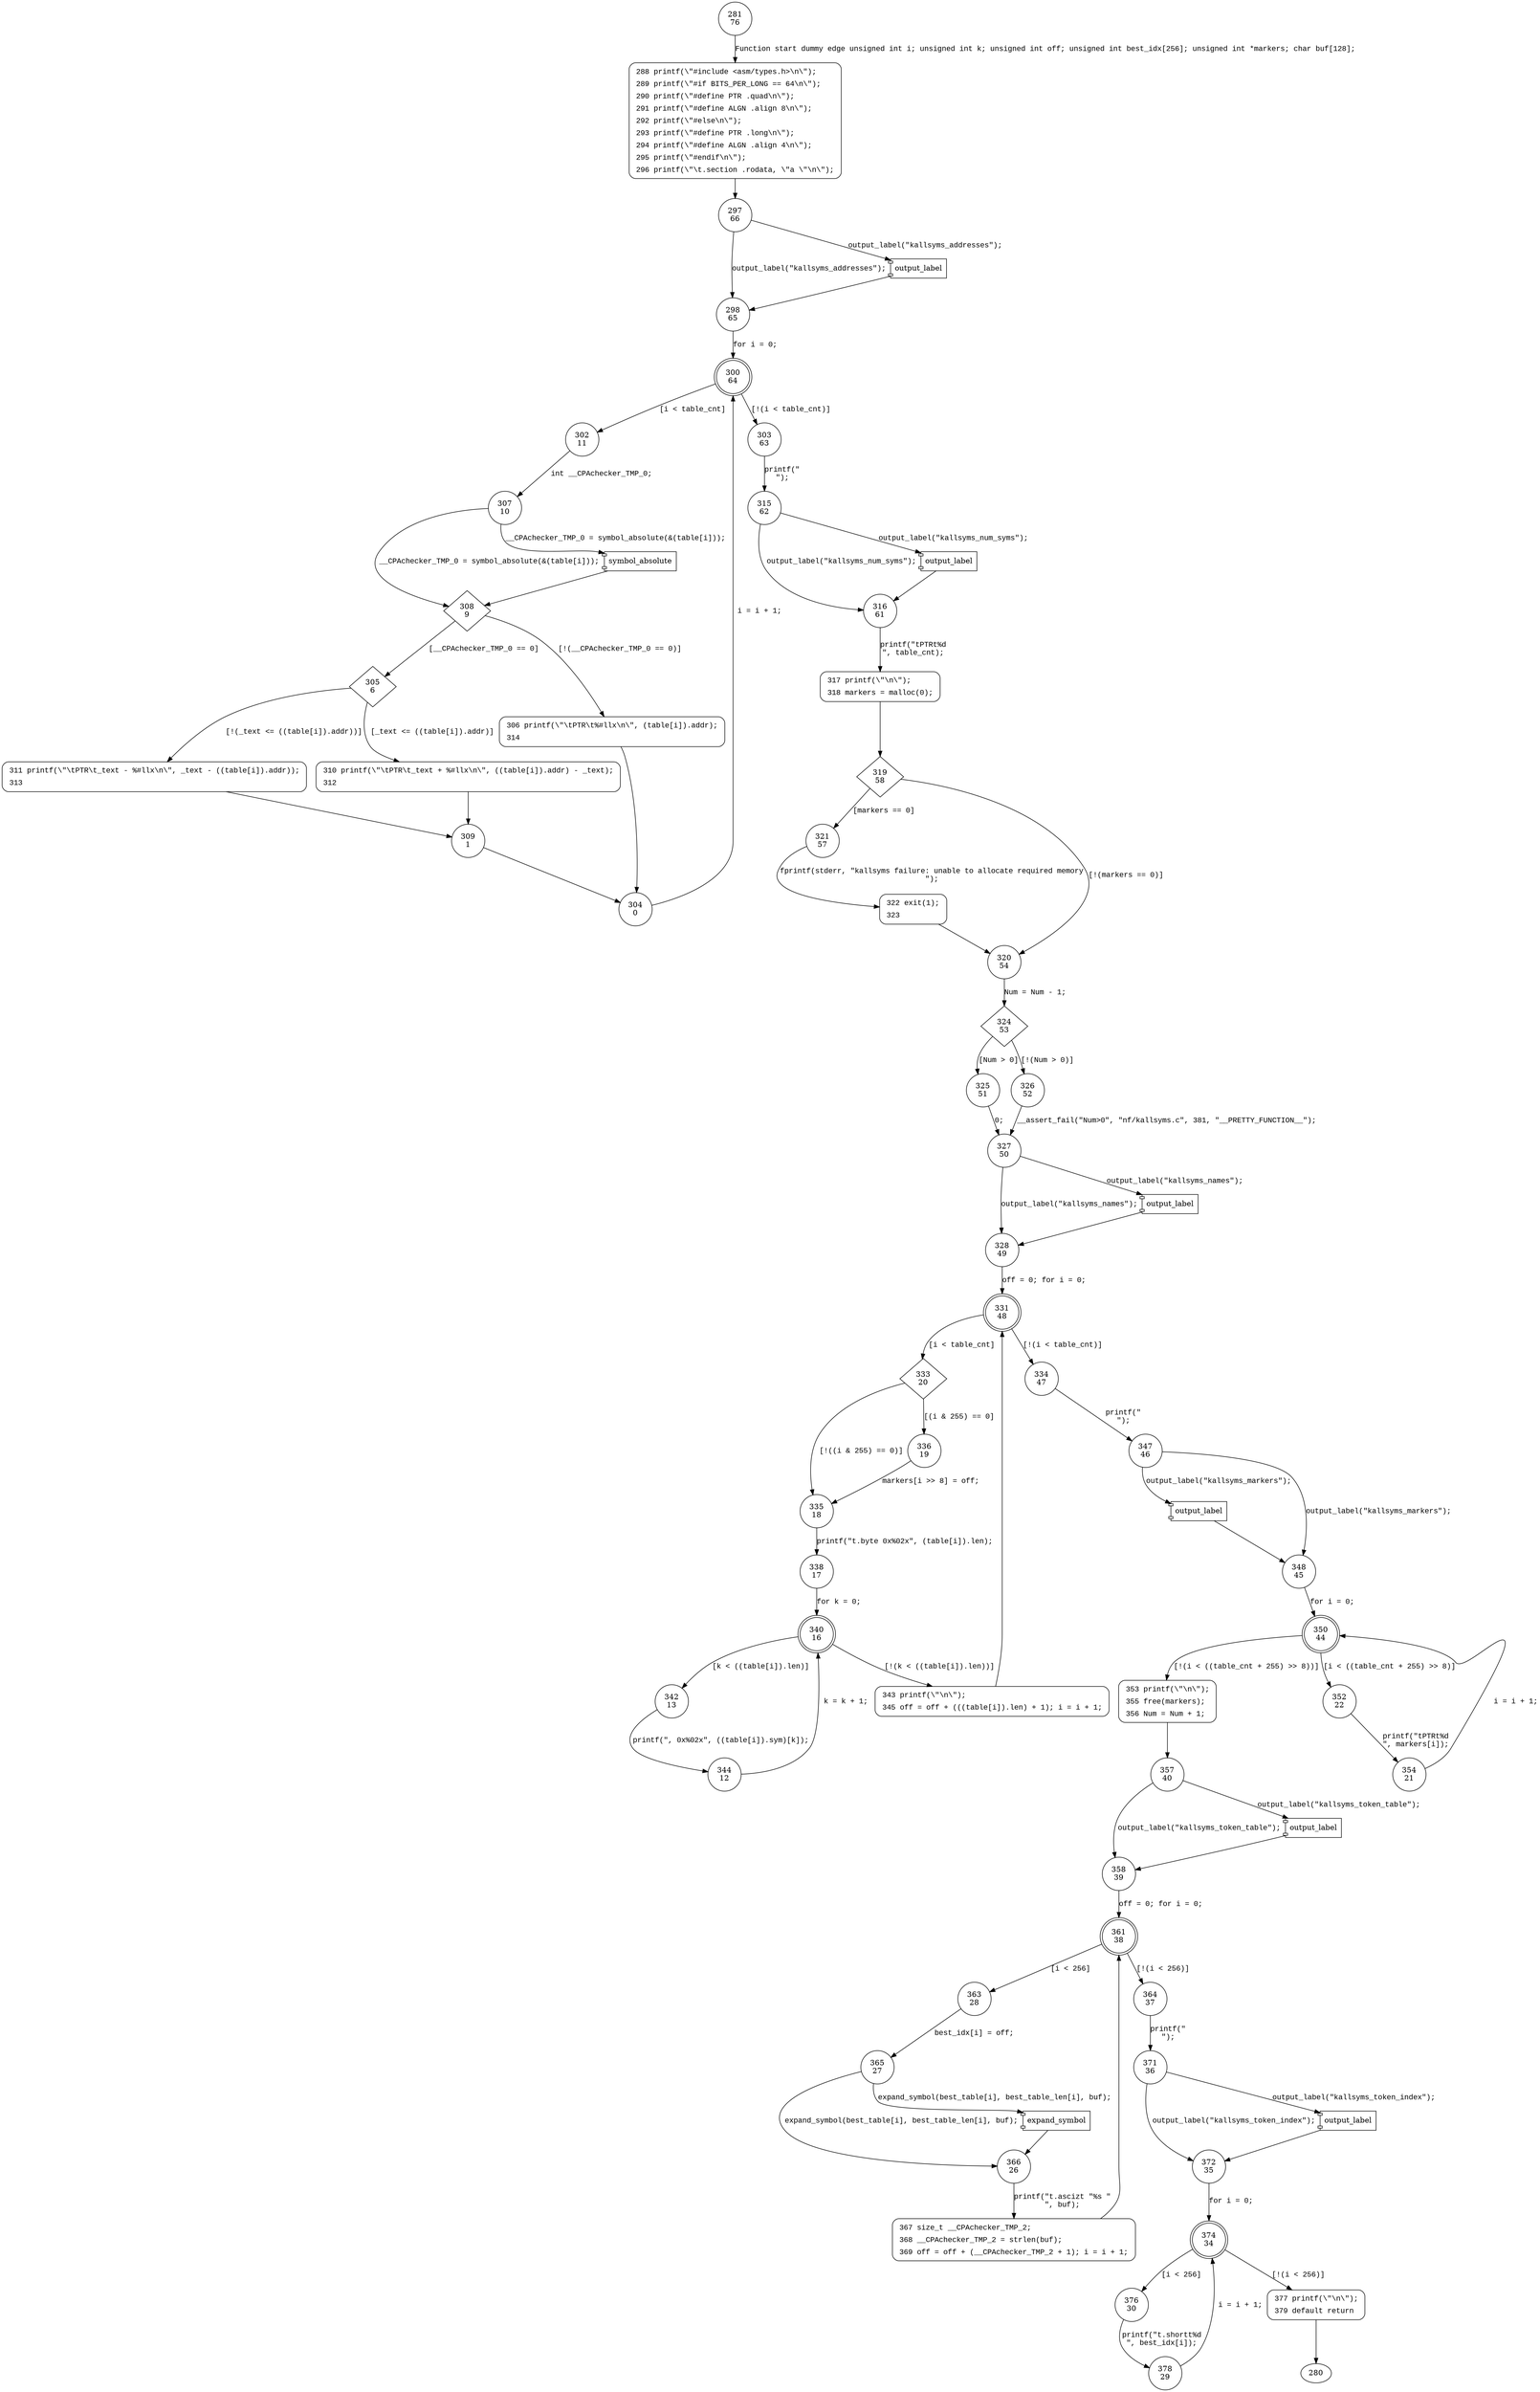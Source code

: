digraph write_src {
281 [shape="circle" label="281\n76"]
288 [shape="circle" label="288\n75"]
297 [shape="circle" label="297\n66"]
298 [shape="circle" label="298\n65"]
300 [shape="doublecircle" label="300\n64"]
302 [shape="circle" label="302\n11"]
303 [shape="circle" label="303\n63"]
315 [shape="circle" label="315\n62"]
316 [shape="circle" label="316\n61"]
317 [shape="circle" label="317\n60"]
319 [shape="diamond" label="319\n58"]
321 [shape="circle" label="321\n57"]
320 [shape="circle" label="320\n54"]
324 [shape="diamond" label="324\n53"]
325 [shape="circle" label="325\n51"]
326 [shape="circle" label="326\n52"]
327 [shape="circle" label="327\n50"]
328 [shape="circle" label="328\n49"]
331 [shape="doublecircle" label="331\n48"]
333 [shape="diamond" label="333\n20"]
334 [shape="circle" label="334\n47"]
347 [shape="circle" label="347\n46"]
348 [shape="circle" label="348\n45"]
350 [shape="doublecircle" label="350\n44"]
352 [shape="circle" label="352\n22"]
353 [shape="circle" label="353\n43"]
357 [shape="circle" label="357\n40"]
358 [shape="circle" label="358\n39"]
361 [shape="doublecircle" label="361\n38"]
363 [shape="circle" label="363\n28"]
364 [shape="circle" label="364\n37"]
371 [shape="circle" label="371\n36"]
372 [shape="circle" label="372\n35"]
374 [shape="doublecircle" label="374\n34"]
376 [shape="circle" label="376\n30"]
377 [shape="circle" label="377\n33"]
378 [shape="circle" label="378\n29"]
365 [shape="circle" label="365\n27"]
366 [shape="circle" label="366\n26"]
367 [shape="circle" label="367\n25"]
354 [shape="circle" label="354\n21"]
336 [shape="circle" label="336\n19"]
335 [shape="circle" label="335\n18"]
338 [shape="circle" label="338\n17"]
340 [shape="doublecircle" label="340\n16"]
342 [shape="circle" label="342\n13"]
343 [shape="circle" label="343\n15"]
344 [shape="circle" label="344\n12"]
322 [shape="circle" label="322\n56"]
307 [shape="circle" label="307\n10"]
308 [shape="diamond" label="308\n9"]
305 [shape="diamond" label="305\n6"]
306 [shape="circle" label="306\n8"]
304 [shape="circle" label="304\n0"]
310 [shape="circle" label="310\n3"]
311 [shape="circle" label="311\n5"]
309 [shape="circle" label="309\n1"]
288 [style="filled,bold" penwidth="1" fillcolor="white" fontname="Courier New" shape="Mrecord" label=<<table border="0" cellborder="0" cellpadding="3" bgcolor="white"><tr><td align="right">288</td><td align="left">printf(\"#include &lt;asm/types.h&gt;\n\");</td></tr><tr><td align="right">289</td><td align="left">printf(\"#if BITS_PER_LONG == 64\n\");</td></tr><tr><td align="right">290</td><td align="left">printf(\"#define PTR .quad\n\");</td></tr><tr><td align="right">291</td><td align="left">printf(\"#define ALGN .align 8\n\");</td></tr><tr><td align="right">292</td><td align="left">printf(\"#else\n\");</td></tr><tr><td align="right">293</td><td align="left">printf(\"#define PTR .long\n\");</td></tr><tr><td align="right">294</td><td align="left">printf(\"#define ALGN .align 4\n\");</td></tr><tr><td align="right">295</td><td align="left">printf(\"#endif\n\");</td></tr><tr><td align="right">296</td><td align="left">printf(\"\t.section .rodata, \"a \"\n\");</td></tr></table>>]
288 -> 297[label=""]
317 [style="filled,bold" penwidth="1" fillcolor="white" fontname="Courier New" shape="Mrecord" label=<<table border="0" cellborder="0" cellpadding="3" bgcolor="white"><tr><td align="right">317</td><td align="left">printf(\"\n\");</td></tr><tr><td align="right">318</td><td align="left">markers = malloc(0);</td></tr></table>>]
317 -> 319[label=""]
353 [style="filled,bold" penwidth="1" fillcolor="white" fontname="Courier New" shape="Mrecord" label=<<table border="0" cellborder="0" cellpadding="3" bgcolor="white"><tr><td align="right">353</td><td align="left">printf(\"\n\");</td></tr><tr><td align="right">355</td><td align="left">free(markers);</td></tr><tr><td align="right">356</td><td align="left">Num = Num + 1;</td></tr></table>>]
353 -> 357[label=""]
377 [style="filled,bold" penwidth="1" fillcolor="white" fontname="Courier New" shape="Mrecord" label=<<table border="0" cellborder="0" cellpadding="3" bgcolor="white"><tr><td align="right">377</td><td align="left">printf(\"\n\");</td></tr><tr><td align="right">379</td><td align="left">default return</td></tr></table>>]
377 -> 280[label=""]
367 [style="filled,bold" penwidth="1" fillcolor="white" fontname="Courier New" shape="Mrecord" label=<<table border="0" cellborder="0" cellpadding="3" bgcolor="white"><tr><td align="right">367</td><td align="left">size_t __CPAchecker_TMP_2;</td></tr><tr><td align="right">368</td><td align="left">__CPAchecker_TMP_2 = strlen(buf);</td></tr><tr><td align="right">369</td><td align="left">off = off + (__CPAchecker_TMP_2 + 1); i = i + 1;</td></tr></table>>]
367 -> 361[label=""]
343 [style="filled,bold" penwidth="1" fillcolor="white" fontname="Courier New" shape="Mrecord" label=<<table border="0" cellborder="0" cellpadding="3" bgcolor="white"><tr><td align="right">343</td><td align="left">printf(\"\n\");</td></tr><tr><td align="right">345</td><td align="left">off = off + (((table[i]).len) + 1); i = i + 1;</td></tr></table>>]
343 -> 331[label=""]
322 [style="filled,bold" penwidth="1" fillcolor="white" fontname="Courier New" shape="Mrecord" label=<<table border="0" cellborder="0" cellpadding="3" bgcolor="white"><tr><td align="right">322</td><td align="left">exit(1);</td></tr><tr><td align="right">323</td><td align="left"></td></tr></table>>]
322 -> 320[label=""]
306 [style="filled,bold" penwidth="1" fillcolor="white" fontname="Courier New" shape="Mrecord" label=<<table border="0" cellborder="0" cellpadding="3" bgcolor="white"><tr><td align="right">306</td><td align="left">printf(\"\tPTR\t%#llx\n\", (table[i]).addr);</td></tr><tr><td align="right">314</td><td align="left"></td></tr></table>>]
306 -> 304[label=""]
311 [style="filled,bold" penwidth="1" fillcolor="white" fontname="Courier New" shape="Mrecord" label=<<table border="0" cellborder="0" cellpadding="3" bgcolor="white"><tr><td align="right">311</td><td align="left">printf(\"\tPTR\t_text - %#llx\n\", _text - ((table[i]).addr));</td></tr><tr><td align="right">313</td><td align="left"></td></tr></table>>]
311 -> 309[label=""]
310 [style="filled,bold" penwidth="1" fillcolor="white" fontname="Courier New" shape="Mrecord" label=<<table border="0" cellborder="0" cellpadding="3" bgcolor="white"><tr><td align="right">310</td><td align="left">printf(\"\tPTR\t_text + %#llx\n\", ((table[i]).addr) - _text);</td></tr><tr><td align="right">312</td><td align="left"></td></tr></table>>]
310 -> 309[label=""]
281 -> 288 [label="Function start dummy edge unsigned int i; unsigned int k; unsigned int off; unsigned int best_idx[256]; unsigned int *markers; char buf[128];" fontname="Courier New"]
100030 [shape="component" label="output_label"]
297 -> 100030 [label="output_label(\"kallsyms_addresses\");" fontname="Courier New"]
100030 -> 298 [label="" fontname="Courier New"]
297 -> 298 [label="output_label(\"kallsyms_addresses\");" fontname="Courier New"]
298 -> 300 [label="for i = 0;" fontname="Courier New"]
300 -> 302 [label="[i < table_cnt]" fontname="Courier New"]
300 -> 303 [label="[!(i < table_cnt)]" fontname="Courier New"]
100031 [shape="component" label="output_label"]
315 -> 100031 [label="output_label(\"kallsyms_num_syms\");" fontname="Courier New"]
100031 -> 316 [label="" fontname="Courier New"]
315 -> 316 [label="output_label(\"kallsyms_num_syms\");" fontname="Courier New"]
316 -> 317 [label="printf(\"\tPTR\t%d\n\", table_cnt);" fontname="Courier New"]
319 -> 321 [label="[markers == 0]" fontname="Courier New"]
319 -> 320 [label="[!(markers == 0)]" fontname="Courier New"]
320 -> 324 [label="Num = Num - 1;" fontname="Courier New"]
324 -> 325 [label="[Num > 0]" fontname="Courier New"]
324 -> 326 [label="[!(Num > 0)]" fontname="Courier New"]
100032 [shape="component" label="output_label"]
327 -> 100032 [label="output_label(\"kallsyms_names\");" fontname="Courier New"]
100032 -> 328 [label="" fontname="Courier New"]
327 -> 328 [label="output_label(\"kallsyms_names\");" fontname="Courier New"]
328 -> 331 [label="off = 0; for i = 0;" fontname="Courier New"]
331 -> 333 [label="[i < table_cnt]" fontname="Courier New"]
331 -> 334 [label="[!(i < table_cnt)]" fontname="Courier New"]
100033 [shape="component" label="output_label"]
347 -> 100033 [label="output_label(\"kallsyms_markers\");" fontname="Courier New"]
100033 -> 348 [label="" fontname="Courier New"]
347 -> 348 [label="output_label(\"kallsyms_markers\");" fontname="Courier New"]
348 -> 350 [label="for i = 0;" fontname="Courier New"]
350 -> 352 [label="[i < ((table_cnt + 255) >> 8)]" fontname="Courier New"]
350 -> 353 [label="[!(i < ((table_cnt + 255) >> 8))]" fontname="Courier New"]
100034 [shape="component" label="output_label"]
357 -> 100034 [label="output_label(\"kallsyms_token_table\");" fontname="Courier New"]
100034 -> 358 [label="" fontname="Courier New"]
357 -> 358 [label="output_label(\"kallsyms_token_table\");" fontname="Courier New"]
358 -> 361 [label="off = 0; for i = 0;" fontname="Courier New"]
361 -> 363 [label="[i < 256]" fontname="Courier New"]
361 -> 364 [label="[!(i < 256)]" fontname="Courier New"]
100035 [shape="component" label="output_label"]
371 -> 100035 [label="output_label(\"kallsyms_token_index\");" fontname="Courier New"]
100035 -> 372 [label="" fontname="Courier New"]
371 -> 372 [label="output_label(\"kallsyms_token_index\");" fontname="Courier New"]
372 -> 374 [label="for i = 0;" fontname="Courier New"]
374 -> 376 [label="[i < 256]" fontname="Courier New"]
374 -> 377 [label="[!(i < 256)]" fontname="Courier New"]
376 -> 378 [label="printf(\"\t.short\t%d\n\", best_idx[i]);" fontname="Courier New"]
363 -> 365 [label="best_idx[i] = off;" fontname="Courier New"]
100036 [shape="component" label="expand_symbol"]
365 -> 100036 [label="expand_symbol(best_table[i], best_table_len[i], buf);" fontname="Courier New"]
100036 -> 366 [label="" fontname="Courier New"]
365 -> 366 [label="expand_symbol(best_table[i], best_table_len[i], buf);" fontname="Courier New"]
366 -> 367 [label="printf(\"\t.asciz\t \"%s \"\n\", buf);" fontname="Courier New"]
352 -> 354 [label="printf(\"\tPTR\t%d\n\", markers[i]);" fontname="Courier New"]
333 -> 336 [label="[(i & 255) == 0]" fontname="Courier New"]
333 -> 335 [label="[!((i & 255) == 0)]" fontname="Courier New"]
335 -> 338 [label="printf(\"\t.byte 0x%02x\", (table[i]).len);" fontname="Courier New"]
340 -> 342 [label="[k < ((table[i]).len)]" fontname="Courier New"]
340 -> 343 [label="[!(k < ((table[i]).len))]" fontname="Courier New"]
342 -> 344 [label="printf(\", 0x%02x\", ((table[i]).sym)[k]);" fontname="Courier New"]
336 -> 335 [label="markers[i >> 8] = off; " fontname="Courier New"]
321 -> 322 [label="fprintf(stderr, \"kallsyms failure: unable to allocate required memory\n\");" fontname="Courier New"]
302 -> 307 [label="int __CPAchecker_TMP_0;" fontname="Courier New"]
100037 [shape="component" label="symbol_absolute"]
307 -> 100037 [label="__CPAchecker_TMP_0 = symbol_absolute(&(table[i]));" fontname="Courier New"]
100037 -> 308 [label="" fontname="Courier New"]
307 -> 308 [label="__CPAchecker_TMP_0 = symbol_absolute(&(table[i]));" fontname="Courier New"]
308 -> 305 [label="[__CPAchecker_TMP_0 == 0]" fontname="Courier New"]
308 -> 306 [label="[!(__CPAchecker_TMP_0 == 0)]" fontname="Courier New"]
304 -> 300 [label=" i = i + 1;" fontname="Courier New"]
305 -> 310 [label="[_text <= ((table[i]).addr)]" fontname="Courier New"]
305 -> 311 [label="[!(_text <= ((table[i]).addr))]" fontname="Courier New"]
309 -> 304 [label="" fontname="Courier New"]
303 -> 315 [label="printf(\"\n\");" fontname="Courier New"]
326 -> 327 [label="__assert_fail(\"Num>0\", \"nf/kallsyms.c\", 381, \"__PRETTY_FUNCTION__\");" fontname="Courier New"]
334 -> 347 [label="printf(\"\n\");" fontname="Courier New"]
364 -> 371 [label="printf(\"\n\");" fontname="Courier New"]
378 -> 374 [label=" i = i + 1;" fontname="Courier New"]
354 -> 350 [label=" i = i + 1;" fontname="Courier New"]
338 -> 340 [label="for k = 0;" fontname="Courier New"]
344 -> 340 [label=" k = k + 1;" fontname="Courier New"]
325 -> 327 [label="0;" fontname="Courier New"]
}